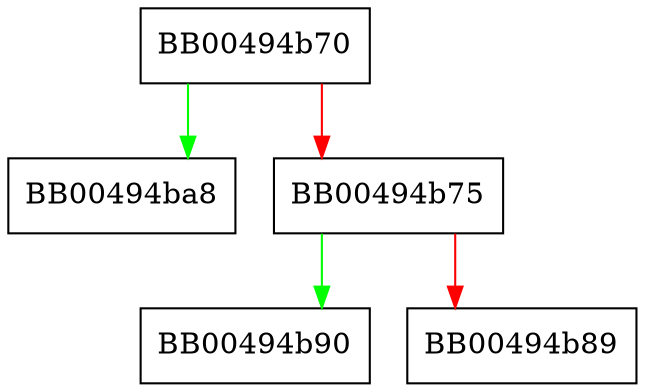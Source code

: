 digraph SSL_is_connection {
  node [shape="box"];
  graph [splines=ortho];
  BB00494b70 -> BB00494ba8 [color="green"];
  BB00494b70 -> BB00494b75 [color="red"];
  BB00494b75 -> BB00494b90 [color="green"];
  BB00494b75 -> BB00494b89 [color="red"];
}